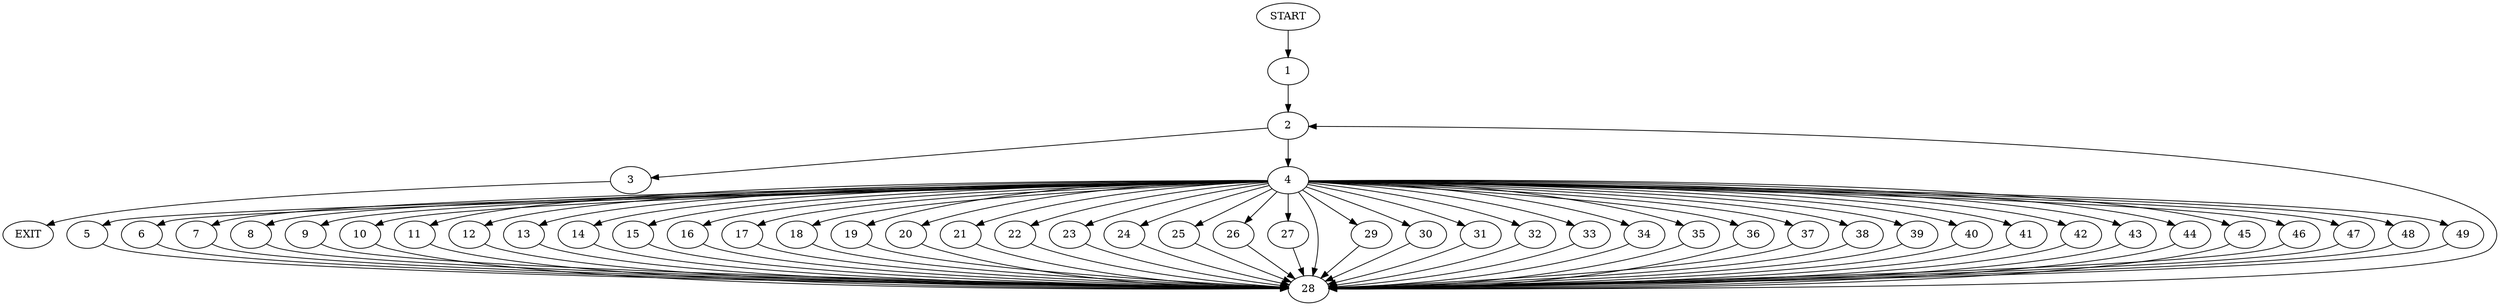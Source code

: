 digraph {
0 [label="START"]
50 [label="EXIT"]
0 -> 1
1 -> 2
2 -> 3
2 -> 4
3 -> 50
4 -> 5
4 -> 6
4 -> 7
4 -> 8
4 -> 9
4 -> 10
4 -> 11
4 -> 12
4 -> 13
4 -> 14
4 -> 15
4 -> 16
4 -> 17
4 -> 18
4 -> 19
4 -> 20
4 -> 21
4 -> 22
4 -> 23
4 -> 24
4 -> 25
4 -> 26
4 -> 27
4 -> 28
4 -> 29
4 -> 30
4 -> 31
4 -> 32
4 -> 33
4 -> 34
4 -> 35
4 -> 36
4 -> 37
4 -> 38
4 -> 39
4 -> 40
4 -> 41
4 -> 42
4 -> 43
4 -> 44
4 -> 45
4 -> 46
4 -> 47
4 -> 48
4 -> 49
6 -> 28
35 -> 28
33 -> 28
25 -> 28
39 -> 28
36 -> 28
21 -> 28
8 -> 28
22 -> 28
5 -> 28
29 -> 28
46 -> 28
31 -> 28
28 -> 2
38 -> 28
47 -> 28
7 -> 28
18 -> 28
23 -> 28
32 -> 28
42 -> 28
40 -> 28
26 -> 28
16 -> 28
34 -> 28
12 -> 28
10 -> 28
9 -> 28
24 -> 28
37 -> 28
49 -> 28
41 -> 28
43 -> 28
19 -> 28
15 -> 28
11 -> 28
17 -> 28
20 -> 28
48 -> 28
13 -> 28
45 -> 28
14 -> 28
44 -> 28
27 -> 28
30 -> 28
}
